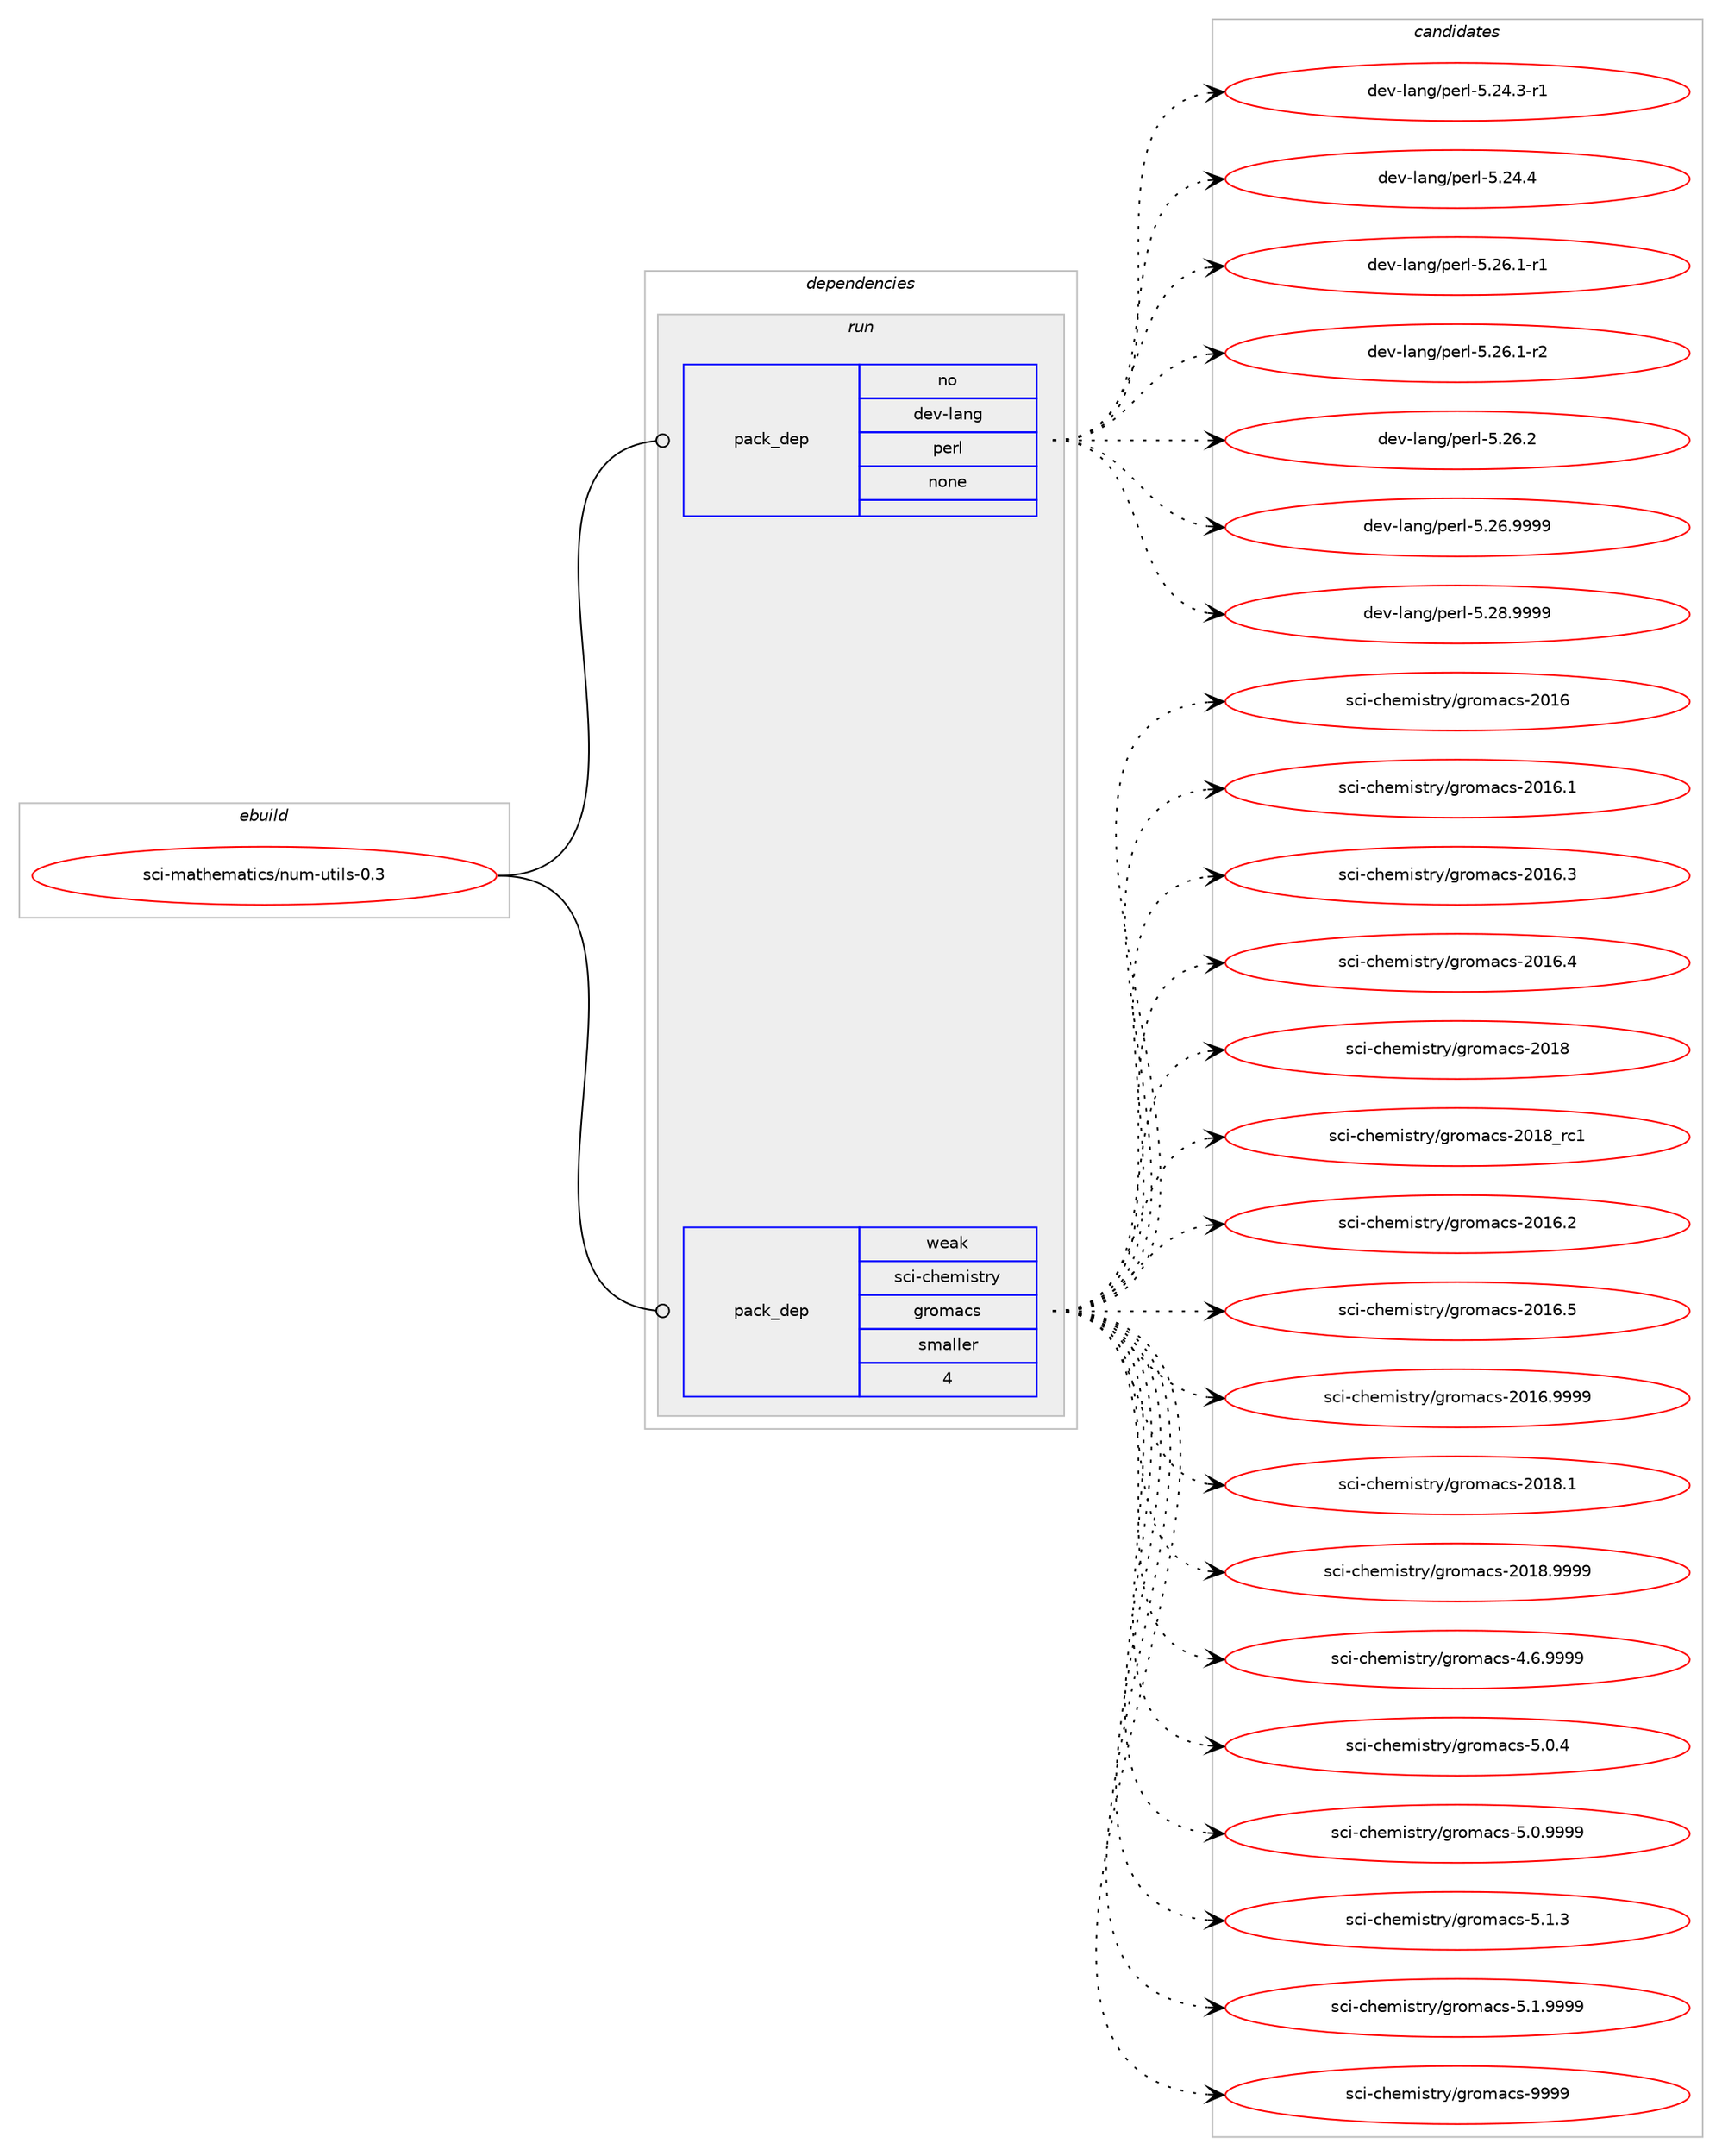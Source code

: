 digraph prolog {

# *************
# Graph options
# *************

newrank=true;
concentrate=true;
compound=true;
graph [rankdir=LR,fontname=Helvetica,fontsize=10,ranksep=1.5];#, ranksep=2.5, nodesep=0.2];
edge  [arrowhead=vee];
node  [fontname=Helvetica,fontsize=10];

# **********
# The ebuild
# **********

subgraph cluster_leftcol {
color=gray;
rank=same;
label=<<i>ebuild</i>>;
id [label="sci-mathematics/num-utils-0.3", color=red, width=4, href="../sci-mathematics/num-utils-0.3.svg"];
}

# ****************
# The dependencies
# ****************

subgraph cluster_midcol {
color=gray;
label=<<i>dependencies</i>>;
subgraph cluster_compile {
fillcolor="#eeeeee";
style=filled;
label=<<i>compile</i>>;
}
subgraph cluster_compileandrun {
fillcolor="#eeeeee";
style=filled;
label=<<i>compile and run</i>>;
}
subgraph cluster_run {
fillcolor="#eeeeee";
style=filled;
label=<<i>run</i>>;
subgraph pack595 {
dependency818 [label=<<TABLE BORDER="0" CELLBORDER="1" CELLSPACING="0" CELLPADDING="4" WIDTH="220"><TR><TD ROWSPAN="6" CELLPADDING="30">pack_dep</TD></TR><TR><TD WIDTH="110">no</TD></TR><TR><TD>dev-lang</TD></TR><TR><TD>perl</TD></TR><TR><TD>none</TD></TR><TR><TD></TD></TR></TABLE>>, shape=none, color=blue];
}
id:e -> dependency818:w [weight=20,style="solid",arrowhead="odot"];
subgraph pack596 {
dependency819 [label=<<TABLE BORDER="0" CELLBORDER="1" CELLSPACING="0" CELLPADDING="4" WIDTH="220"><TR><TD ROWSPAN="6" CELLPADDING="30">pack_dep</TD></TR><TR><TD WIDTH="110">weak</TD></TR><TR><TD>sci-chemistry</TD></TR><TR><TD>gromacs</TD></TR><TR><TD>smaller</TD></TR><TR><TD>4</TD></TR></TABLE>>, shape=none, color=blue];
}
id:e -> dependency819:w [weight=20,style="solid",arrowhead="odot"];
}
}

# **************
# The candidates
# **************

subgraph cluster_choices {
rank=same;
color=gray;
label=<<i>candidates</i>>;

subgraph choice595 {
color=black;
nodesep=1;
choice100101118451089711010347112101114108455346505246514511449 [label="dev-lang/perl-5.24.3-r1", color=red, width=4,href="../dev-lang/perl-5.24.3-r1.svg"];
choice10010111845108971101034711210111410845534650524652 [label="dev-lang/perl-5.24.4", color=red, width=4,href="../dev-lang/perl-5.24.4.svg"];
choice100101118451089711010347112101114108455346505446494511449 [label="dev-lang/perl-5.26.1-r1", color=red, width=4,href="../dev-lang/perl-5.26.1-r1.svg"];
choice100101118451089711010347112101114108455346505446494511450 [label="dev-lang/perl-5.26.1-r2", color=red, width=4,href="../dev-lang/perl-5.26.1-r2.svg"];
choice10010111845108971101034711210111410845534650544650 [label="dev-lang/perl-5.26.2", color=red, width=4,href="../dev-lang/perl-5.26.2.svg"];
choice10010111845108971101034711210111410845534650544657575757 [label="dev-lang/perl-5.26.9999", color=red, width=4,href="../dev-lang/perl-5.26.9999.svg"];
choice10010111845108971101034711210111410845534650564657575757 [label="dev-lang/perl-5.28.9999", color=red, width=4,href="../dev-lang/perl-5.28.9999.svg"];
dependency818:e -> choice100101118451089711010347112101114108455346505246514511449:w [style=dotted,weight="100"];
dependency818:e -> choice10010111845108971101034711210111410845534650524652:w [style=dotted,weight="100"];
dependency818:e -> choice100101118451089711010347112101114108455346505446494511449:w [style=dotted,weight="100"];
dependency818:e -> choice100101118451089711010347112101114108455346505446494511450:w [style=dotted,weight="100"];
dependency818:e -> choice10010111845108971101034711210111410845534650544650:w [style=dotted,weight="100"];
dependency818:e -> choice10010111845108971101034711210111410845534650544657575757:w [style=dotted,weight="100"];
dependency818:e -> choice10010111845108971101034711210111410845534650564657575757:w [style=dotted,weight="100"];
}
subgraph choice596 {
color=black;
nodesep=1;
choice1159910545991041011091051151161141214710311411110997991154550484954 [label="sci-chemistry/gromacs-2016", color=red, width=4,href="../sci-chemistry/gromacs-2016.svg"];
choice11599105459910410110910511511611412147103114111109979911545504849544649 [label="sci-chemistry/gromacs-2016.1", color=red, width=4,href="../sci-chemistry/gromacs-2016.1.svg"];
choice11599105459910410110910511511611412147103114111109979911545504849544651 [label="sci-chemistry/gromacs-2016.3", color=red, width=4,href="../sci-chemistry/gromacs-2016.3.svg"];
choice11599105459910410110910511511611412147103114111109979911545504849544652 [label="sci-chemistry/gromacs-2016.4", color=red, width=4,href="../sci-chemistry/gromacs-2016.4.svg"];
choice1159910545991041011091051151161141214710311411110997991154550484956 [label="sci-chemistry/gromacs-2018", color=red, width=4,href="../sci-chemistry/gromacs-2018.svg"];
choice1159910545991041011091051151161141214710311411110997991154550484956951149949 [label="sci-chemistry/gromacs-2018_rc1", color=red, width=4,href="../sci-chemistry/gromacs-2018_rc1.svg"];
choice11599105459910410110910511511611412147103114111109979911545504849544650 [label="sci-chemistry/gromacs-2016.2", color=red, width=4,href="../sci-chemistry/gromacs-2016.2.svg"];
choice11599105459910410110910511511611412147103114111109979911545504849544653 [label="sci-chemistry/gromacs-2016.5", color=red, width=4,href="../sci-chemistry/gromacs-2016.5.svg"];
choice11599105459910410110910511511611412147103114111109979911545504849544657575757 [label="sci-chemistry/gromacs-2016.9999", color=red, width=4,href="../sci-chemistry/gromacs-2016.9999.svg"];
choice11599105459910410110910511511611412147103114111109979911545504849564649 [label="sci-chemistry/gromacs-2018.1", color=red, width=4,href="../sci-chemistry/gromacs-2018.1.svg"];
choice11599105459910410110910511511611412147103114111109979911545504849564657575757 [label="sci-chemistry/gromacs-2018.9999", color=red, width=4,href="../sci-chemistry/gromacs-2018.9999.svg"];
choice115991054599104101109105115116114121471031141111099799115455246544657575757 [label="sci-chemistry/gromacs-4.6.9999", color=red, width=4,href="../sci-chemistry/gromacs-4.6.9999.svg"];
choice115991054599104101109105115116114121471031141111099799115455346484652 [label="sci-chemistry/gromacs-5.0.4", color=red, width=4,href="../sci-chemistry/gromacs-5.0.4.svg"];
choice115991054599104101109105115116114121471031141111099799115455346484657575757 [label="sci-chemistry/gromacs-5.0.9999", color=red, width=4,href="../sci-chemistry/gromacs-5.0.9999.svg"];
choice115991054599104101109105115116114121471031141111099799115455346494651 [label="sci-chemistry/gromacs-5.1.3", color=red, width=4,href="../sci-chemistry/gromacs-5.1.3.svg"];
choice115991054599104101109105115116114121471031141111099799115455346494657575757 [label="sci-chemistry/gromacs-5.1.9999", color=red, width=4,href="../sci-chemistry/gromacs-5.1.9999.svg"];
choice1159910545991041011091051151161141214710311411110997991154557575757 [label="sci-chemistry/gromacs-9999", color=red, width=4,href="../sci-chemistry/gromacs-9999.svg"];
dependency819:e -> choice1159910545991041011091051151161141214710311411110997991154550484954:w [style=dotted,weight="100"];
dependency819:e -> choice11599105459910410110910511511611412147103114111109979911545504849544649:w [style=dotted,weight="100"];
dependency819:e -> choice11599105459910410110910511511611412147103114111109979911545504849544651:w [style=dotted,weight="100"];
dependency819:e -> choice11599105459910410110910511511611412147103114111109979911545504849544652:w [style=dotted,weight="100"];
dependency819:e -> choice1159910545991041011091051151161141214710311411110997991154550484956:w [style=dotted,weight="100"];
dependency819:e -> choice1159910545991041011091051151161141214710311411110997991154550484956951149949:w [style=dotted,weight="100"];
dependency819:e -> choice11599105459910410110910511511611412147103114111109979911545504849544650:w [style=dotted,weight="100"];
dependency819:e -> choice11599105459910410110910511511611412147103114111109979911545504849544653:w [style=dotted,weight="100"];
dependency819:e -> choice11599105459910410110910511511611412147103114111109979911545504849544657575757:w [style=dotted,weight="100"];
dependency819:e -> choice11599105459910410110910511511611412147103114111109979911545504849564649:w [style=dotted,weight="100"];
dependency819:e -> choice11599105459910410110910511511611412147103114111109979911545504849564657575757:w [style=dotted,weight="100"];
dependency819:e -> choice115991054599104101109105115116114121471031141111099799115455246544657575757:w [style=dotted,weight="100"];
dependency819:e -> choice115991054599104101109105115116114121471031141111099799115455346484652:w [style=dotted,weight="100"];
dependency819:e -> choice115991054599104101109105115116114121471031141111099799115455346484657575757:w [style=dotted,weight="100"];
dependency819:e -> choice115991054599104101109105115116114121471031141111099799115455346494651:w [style=dotted,weight="100"];
dependency819:e -> choice115991054599104101109105115116114121471031141111099799115455346494657575757:w [style=dotted,weight="100"];
dependency819:e -> choice1159910545991041011091051151161141214710311411110997991154557575757:w [style=dotted,weight="100"];
}
}

}
